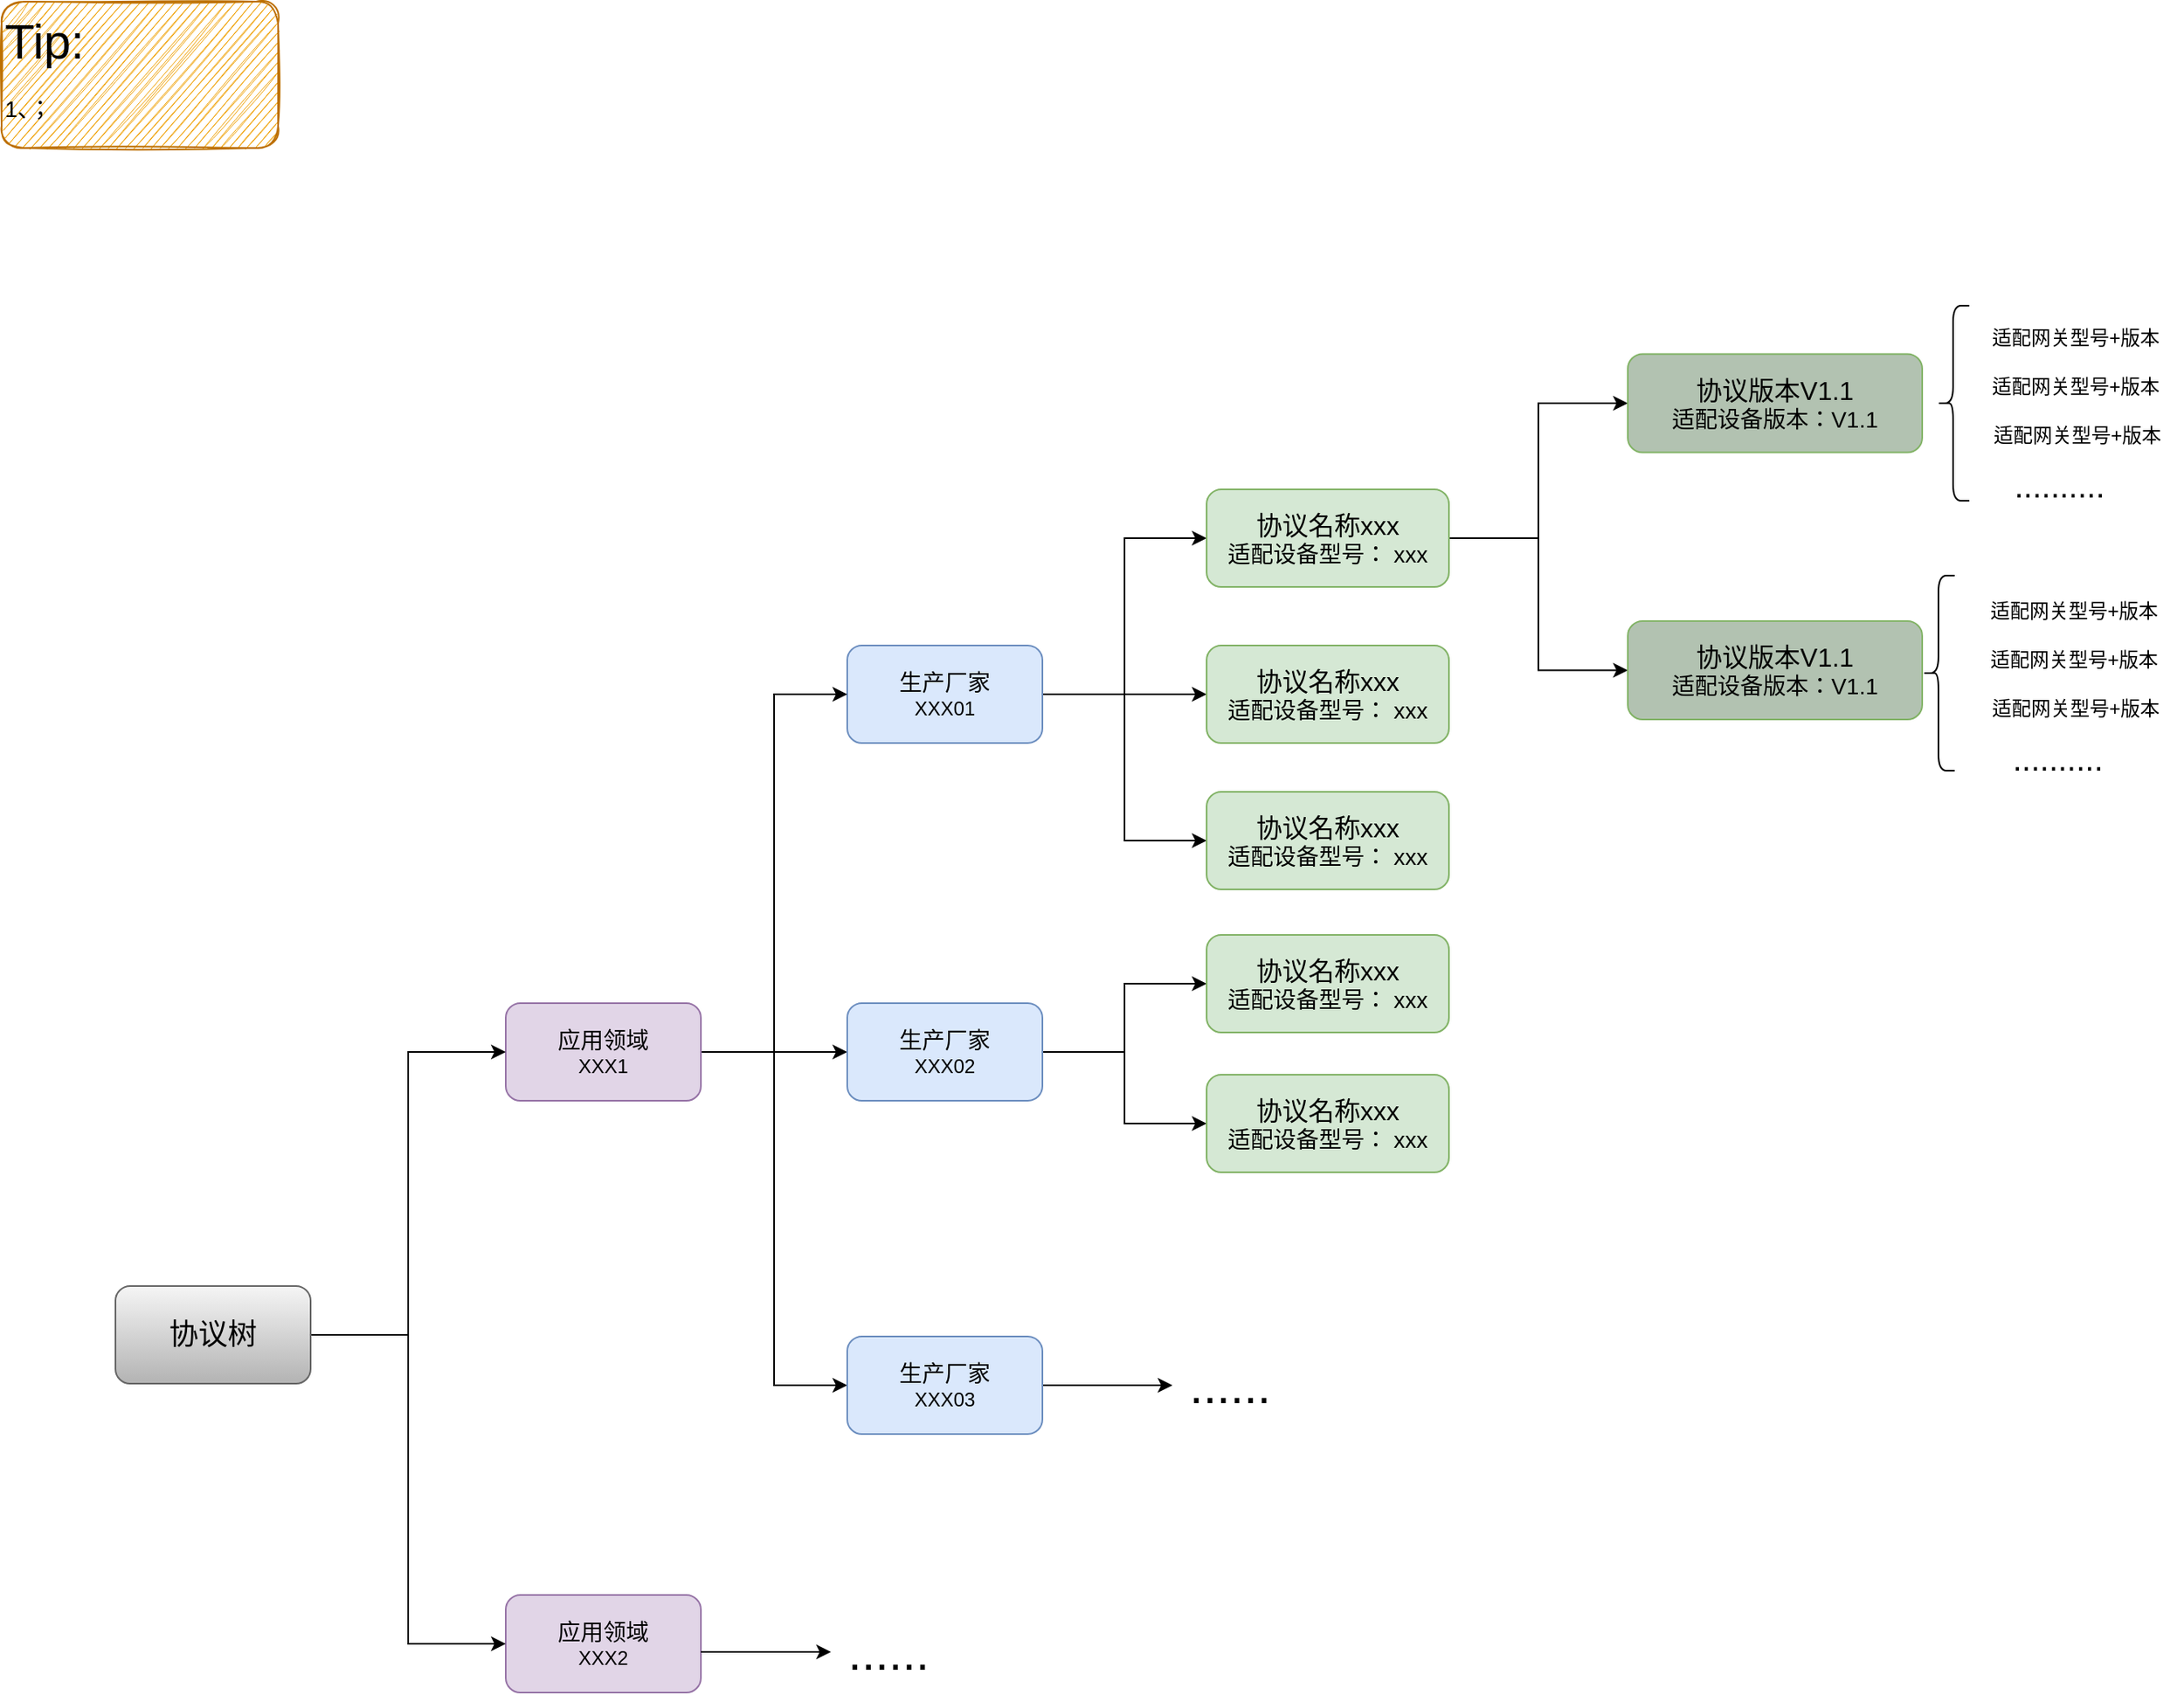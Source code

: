 <mxfile version="21.0.10" type="github">
  <diagram id="75FGShUzCQrUq0EQokse" name="第 1 页">
    <mxGraphModel dx="2514" dy="927" grid="1" gridSize="10" guides="1" tooltips="1" connect="1" arrows="1" fold="1" page="1" pageScale="1" pageWidth="827" pageHeight="1169" math="0" shadow="0">
      <root>
        <mxCell id="0" />
        <mxCell id="1" parent="0" />
        <mxCell id="CHu2IBjWPz0jFUEwYMhh-9" style="edgeStyle=orthogonalEdgeStyle;rounded=0;orthogonalLoop=1;jettySize=auto;html=1;exitX=1;exitY=0.5;exitDx=0;exitDy=0;entryX=0;entryY=0.5;entryDx=0;entryDy=0;" parent="1" source="CHu2IBjWPz0jFUEwYMhh-2" target="CHu2IBjWPz0jFUEwYMhh-5" edge="1">
          <mxGeometry relative="1" as="geometry" />
        </mxCell>
        <mxCell id="CHu2IBjWPz0jFUEwYMhh-10" style="edgeStyle=orthogonalEdgeStyle;rounded=0;orthogonalLoop=1;jettySize=auto;html=1;exitX=1;exitY=0.5;exitDx=0;exitDy=0;entryX=0;entryY=0.5;entryDx=0;entryDy=0;" parent="1" source="CHu2IBjWPz0jFUEwYMhh-2" edge="1" target="bPwozlSbLqAdv5jQfRyd-21">
          <mxGeometry relative="1" as="geometry">
            <mxPoint x="690" y="436" as="targetPoint" />
          </mxGeometry>
        </mxCell>
        <mxCell id="CHu2IBjWPz0jFUEwYMhh-73" style="edgeStyle=orthogonalEdgeStyle;rounded=0;orthogonalLoop=1;jettySize=auto;html=1;exitX=1;exitY=0.5;exitDx=0;exitDy=0;fontSize=12;fontColor=#3333FF;entryX=0;entryY=0.5;entryDx=0;entryDy=0;" parent="1" source="CHu2IBjWPz0jFUEwYMhh-2" target="bPwozlSbLqAdv5jQfRyd-24" edge="1">
          <mxGeometry relative="1" as="geometry">
            <mxPoint x="691" y="520" as="targetPoint" />
          </mxGeometry>
        </mxCell>
        <mxCell id="CHu2IBjWPz0jFUEwYMhh-2" value="&lt;font style=&quot;font-size: 14px;&quot;&gt;生产厂家&lt;/font&gt;&lt;br&gt;XXX01" style="rounded=1;whiteSpace=wrap;html=1;fillColor=#dae8fc;strokeColor=#6c8ebf;" parent="1" vertex="1">
          <mxGeometry x="470" y="406" width="120" height="60" as="geometry" />
        </mxCell>
        <mxCell id="CHu2IBjWPz0jFUEwYMhh-12" style="edgeStyle=orthogonalEdgeStyle;rounded=0;orthogonalLoop=1;jettySize=auto;html=1;exitX=1;exitY=0.5;exitDx=0;exitDy=0;entryX=0;entryY=0.5;entryDx=0;entryDy=0;" parent="1" source="CHu2IBjWPz0jFUEwYMhh-3" target="CHu2IBjWPz0jFUEwYMhh-2" edge="1">
          <mxGeometry relative="1" as="geometry" />
        </mxCell>
        <mxCell id="CHu2IBjWPz0jFUEwYMhh-13" style="edgeStyle=orthogonalEdgeStyle;rounded=0;orthogonalLoop=1;jettySize=auto;html=1;exitX=1;exitY=0.5;exitDx=0;exitDy=0;entryX=0;entryY=0.5;entryDx=0;entryDy=0;" parent="1" source="CHu2IBjWPz0jFUEwYMhh-3" target="CHu2IBjWPz0jFUEwYMhh-4" edge="1">
          <mxGeometry relative="1" as="geometry" />
        </mxCell>
        <mxCell id="CHu2IBjWPz0jFUEwYMhh-22" style="edgeStyle=orthogonalEdgeStyle;rounded=0;orthogonalLoop=1;jettySize=auto;html=1;exitX=1;exitY=0.5;exitDx=0;exitDy=0;entryX=0;entryY=0.5;entryDx=0;entryDy=0;" parent="1" source="CHu2IBjWPz0jFUEwYMhh-3" target="CHu2IBjWPz0jFUEwYMhh-21" edge="1">
          <mxGeometry relative="1" as="geometry" />
        </mxCell>
        <mxCell id="CHu2IBjWPz0jFUEwYMhh-3" value="&lt;font style=&quot;font-size: 14px;&quot;&gt;应用领域&lt;/font&gt;&lt;br&gt;XXX1" style="rounded=1;whiteSpace=wrap;html=1;fillColor=#e1d5e7;strokeColor=#9673a6;" parent="1" vertex="1">
          <mxGeometry x="260" y="626" width="120" height="60" as="geometry" />
        </mxCell>
        <mxCell id="CHu2IBjWPz0jFUEwYMhh-18" style="edgeStyle=orthogonalEdgeStyle;rounded=0;orthogonalLoop=1;jettySize=auto;html=1;exitX=1;exitY=0.5;exitDx=0;exitDy=0;entryX=0;entryY=0.5;entryDx=0;entryDy=0;" parent="1" source="CHu2IBjWPz0jFUEwYMhh-4" target="bPwozlSbLqAdv5jQfRyd-23" edge="1">
          <mxGeometry relative="1" as="geometry">
            <mxPoint x="691" y="584" as="targetPoint" />
          </mxGeometry>
        </mxCell>
        <mxCell id="CHu2IBjWPz0jFUEwYMhh-20" style="edgeStyle=orthogonalEdgeStyle;rounded=0;orthogonalLoop=1;jettySize=auto;html=1;exitX=1;exitY=0.5;exitDx=0;exitDy=0;entryX=0;entryY=0.5;entryDx=0;entryDy=0;" parent="1" source="CHu2IBjWPz0jFUEwYMhh-4" target="bPwozlSbLqAdv5jQfRyd-22" edge="1">
          <mxGeometry relative="1" as="geometry">
            <mxPoint x="691" y="728" as="targetPoint" />
          </mxGeometry>
        </mxCell>
        <mxCell id="CHu2IBjWPz0jFUEwYMhh-4" value="&lt;font style=&quot;border-color: var(--border-color); font-size: 14px;&quot;&gt;生产厂家&lt;/font&gt;&lt;br style=&quot;border-color: var(--border-color);&quot;&gt;XXX02" style="rounded=1;whiteSpace=wrap;html=1;fillColor=#dae8fc;strokeColor=#6c8ebf;" parent="1" vertex="1">
          <mxGeometry x="470" y="626" width="120" height="60" as="geometry" />
        </mxCell>
        <mxCell id="CHu2IBjWPz0jFUEwYMhh-50" style="edgeStyle=orthogonalEdgeStyle;rounded=0;orthogonalLoop=1;jettySize=auto;html=1;exitX=1;exitY=0.5;exitDx=0;exitDy=0;entryX=0;entryY=0.5;entryDx=0;entryDy=0;fontSize=30;" parent="1" source="CHu2IBjWPz0jFUEwYMhh-5" target="CHu2IBjWPz0jFUEwYMhh-49" edge="1">
          <mxGeometry relative="1" as="geometry">
            <mxPoint x="920" y="367.2" as="sourcePoint" />
          </mxGeometry>
        </mxCell>
        <mxCell id="bPwozlSbLqAdv5jQfRyd-11" style="edgeStyle=orthogonalEdgeStyle;rounded=0;orthogonalLoop=1;jettySize=auto;html=1;exitX=1;exitY=0.5;exitDx=0;exitDy=0;entryX=0;entryY=0.5;entryDx=0;entryDy=0;" edge="1" parent="1" source="CHu2IBjWPz0jFUEwYMhh-5" target="bPwozlSbLqAdv5jQfRyd-8">
          <mxGeometry relative="1" as="geometry" />
        </mxCell>
        <mxCell id="CHu2IBjWPz0jFUEwYMhh-5" value="&lt;font style=&quot;&quot;&gt;&lt;font style=&quot;font-size: 16px;&quot;&gt;协议名称xxx&lt;/font&gt;&lt;br&gt;&lt;span style=&quot;font-size: 14px;&quot;&gt;适配设备型号：&amp;nbsp;&lt;/span&gt;&lt;font style=&quot;font-size: 14px;&quot;&gt;xxx&lt;/font&gt;&lt;br&gt;&lt;/font&gt;" style="rounded=1;whiteSpace=wrap;html=1;fillColor=#d5e8d4;strokeColor=#82b366;" parent="1" vertex="1">
          <mxGeometry x="691" y="310" width="149" height="60" as="geometry" />
        </mxCell>
        <mxCell id="CHu2IBjWPz0jFUEwYMhh-24" value="" style="edgeStyle=orthogonalEdgeStyle;rounded=0;orthogonalLoop=1;jettySize=auto;html=1;" parent="1" source="CHu2IBjWPz0jFUEwYMhh-21" edge="1">
          <mxGeometry relative="1" as="geometry">
            <mxPoint x="670" y="861" as="targetPoint" />
          </mxGeometry>
        </mxCell>
        <mxCell id="CHu2IBjWPz0jFUEwYMhh-21" value="&lt;font style=&quot;border-color: var(--border-color); font-size: 14px;&quot;&gt;生产厂家&lt;/font&gt;&lt;br style=&quot;border-color: var(--border-color);&quot;&gt;XXX03" style="rounded=1;whiteSpace=wrap;html=1;fillColor=#dae8fc;strokeColor=#6c8ebf;" parent="1" vertex="1">
          <mxGeometry x="470" y="831" width="120" height="60" as="geometry" />
        </mxCell>
        <mxCell id="CHu2IBjWPz0jFUEwYMhh-26" value="......" style="text;html=1;align=center;verticalAlign=middle;resizable=0;points=[];autosize=1;strokeColor=none;fillColor=none;fontSize=30;" parent="1" vertex="1">
          <mxGeometry x="670" y="836" width="70" height="50" as="geometry" />
        </mxCell>
        <mxCell id="CHu2IBjWPz0jFUEwYMhh-49" value="&lt;font style=&quot;font-size: 16px;&quot;&gt;协议版本V1.1&lt;br&gt;&lt;/font&gt;&lt;font style=&quot;font-size: 14px;&quot;&gt;适配设备版本：V1.1&lt;/font&gt;" style="rounded=1;whiteSpace=wrap;html=1;fillColor=#B2C2B1;strokeColor=#82b366;" parent="1" vertex="1">
          <mxGeometry x="950" y="226.72" width="181" height="60.55" as="geometry" />
        </mxCell>
        <mxCell id="CHu2IBjWPz0jFUEwYMhh-56" value="Tip:&lt;br&gt;&lt;font style=&quot;font-size: 14px;&quot;&gt;1、；&lt;/font&gt;" style="text;html=1;strokeColor=#BD7000;fillColor=#f0a30a;align=left;verticalAlign=top;whiteSpace=wrap;rounded=1;fontSize=30;fontColor=#000000;sketch=1;shadow=0;glass=0;strokeWidth=1;" parent="1" vertex="1">
          <mxGeometry x="-50" y="10" width="170" height="90" as="geometry" />
        </mxCell>
        <mxCell id="CHu2IBjWPz0jFUEwYMhh-57" value="&lt;font style=&quot;font-size: 14px;&quot;&gt;应用领域&lt;/font&gt;&lt;br&gt;XXX2" style="rounded=1;whiteSpace=wrap;html=1;fillColor=#e1d5e7;strokeColor=#9673a6;" parent="1" vertex="1">
          <mxGeometry x="260" y="990" width="120" height="60" as="geometry" />
        </mxCell>
        <mxCell id="CHu2IBjWPz0jFUEwYMhh-59" style="edgeStyle=orthogonalEdgeStyle;rounded=0;orthogonalLoop=1;jettySize=auto;html=1;exitX=1;exitY=0.5;exitDx=0;exitDy=0;entryX=0;entryY=0.5;entryDx=0;entryDy=0;fontSize=14;" parent="1" source="CHu2IBjWPz0jFUEwYMhh-87" target="CHu2IBjWPz0jFUEwYMhh-3" edge="1">
          <mxGeometry relative="1" as="geometry">
            <mxPoint x="140" y="798" as="sourcePoint" />
          </mxGeometry>
        </mxCell>
        <mxCell id="CHu2IBjWPz0jFUEwYMhh-60" style="edgeStyle=orthogonalEdgeStyle;rounded=0;orthogonalLoop=1;jettySize=auto;html=1;exitX=1;exitY=0.5;exitDx=0;exitDy=0;entryX=0;entryY=0.5;entryDx=0;entryDy=0;fontSize=14;" parent="1" source="CHu2IBjWPz0jFUEwYMhh-87" target="CHu2IBjWPz0jFUEwYMhh-57" edge="1">
          <mxGeometry relative="1" as="geometry">
            <mxPoint x="140" y="798" as="sourcePoint" />
          </mxGeometry>
        </mxCell>
        <mxCell id="CHu2IBjWPz0jFUEwYMhh-69" value="" style="edgeStyle=orthogonalEdgeStyle;rounded=0;orthogonalLoop=1;jettySize=auto;html=1;" parent="1" edge="1">
          <mxGeometry relative="1" as="geometry">
            <mxPoint x="380" y="1025" as="sourcePoint" />
            <mxPoint x="460" y="1025" as="targetPoint" />
          </mxGeometry>
        </mxCell>
        <mxCell id="CHu2IBjWPz0jFUEwYMhh-70" value="......" style="text;html=1;align=center;verticalAlign=middle;resizable=0;points=[];autosize=1;strokeColor=none;fillColor=none;fontSize=30;" parent="1" vertex="1">
          <mxGeometry x="460" y="1000" width="70" height="50" as="geometry" />
        </mxCell>
        <mxCell id="CHu2IBjWPz0jFUEwYMhh-87" value="协议树" style="rounded=1;whiteSpace=wrap;html=1;shadow=0;glass=0;sketch=0;strokeWidth=1;fontSize=18;fillColor=#f5f5f5;gradientColor=#b3b3b3;strokeColor=#666666;" parent="1" vertex="1">
          <mxGeometry x="20" y="800" width="120" height="60" as="geometry" />
        </mxCell>
        <mxCell id="bPwozlSbLqAdv5jQfRyd-7" value="" style="shape=curlyBracket;whiteSpace=wrap;html=1;rounded=1;labelPosition=left;verticalLabelPosition=middle;align=right;verticalAlign=middle;" vertex="1" parent="1">
          <mxGeometry x="1140" y="197" width="20" height="120" as="geometry" />
        </mxCell>
        <mxCell id="bPwozlSbLqAdv5jQfRyd-8" value="&lt;font style=&quot;font-size: 16px;&quot;&gt;协议版本V1.1&lt;br&gt;&lt;/font&gt;&lt;font style=&quot;font-size: 14px;&quot;&gt;适配设备版本：V1.1&lt;/font&gt;" style="rounded=1;whiteSpace=wrap;html=1;fillColor=#B2C2B1;strokeColor=#82b366;" vertex="1" parent="1">
          <mxGeometry x="950" y="391" width="181" height="60.55" as="geometry" />
        </mxCell>
        <mxCell id="bPwozlSbLqAdv5jQfRyd-12" value="适配网关型号+版本" style="text;html=1;align=center;verticalAlign=middle;resizable=0;points=[];autosize=1;strokeColor=none;fillColor=none;" vertex="1" parent="1">
          <mxGeometry x="1160" y="202.28" width="130" height="30" as="geometry" />
        </mxCell>
        <mxCell id="bPwozlSbLqAdv5jQfRyd-15" value=".........." style="text;html=1;align=center;verticalAlign=middle;resizable=0;points=[];autosize=1;strokeColor=none;fillColor=none;strokeWidth=2;fontSize=20;" vertex="1" parent="1">
          <mxGeometry x="1175" y="287.27" width="80" height="40" as="geometry" />
        </mxCell>
        <mxCell id="bPwozlSbLqAdv5jQfRyd-16" value="" style="shape=curlyBracket;whiteSpace=wrap;html=1;rounded=1;labelPosition=left;verticalLabelPosition=middle;align=right;verticalAlign=middle;" vertex="1" parent="1">
          <mxGeometry x="1131" y="363" width="20" height="120" as="geometry" />
        </mxCell>
        <mxCell id="bPwozlSbLqAdv5jQfRyd-21" value="&lt;font style=&quot;&quot;&gt;&lt;font style=&quot;font-size: 16px;&quot;&gt;协议名称xxx&lt;/font&gt;&lt;br&gt;&lt;span style=&quot;font-size: 14px;&quot;&gt;适配设备型号：&amp;nbsp;&lt;/span&gt;&lt;font style=&quot;font-size: 14px;&quot;&gt;xxx&lt;/font&gt;&lt;br&gt;&lt;/font&gt;" style="rounded=1;whiteSpace=wrap;html=1;fillColor=#d5e8d4;strokeColor=#82b366;" vertex="1" parent="1">
          <mxGeometry x="691" y="406" width="149" height="60" as="geometry" />
        </mxCell>
        <mxCell id="bPwozlSbLqAdv5jQfRyd-22" value="&lt;font style=&quot;&quot;&gt;&lt;font style=&quot;font-size: 16px;&quot;&gt;协议名称xxx&lt;/font&gt;&lt;br&gt;&lt;span style=&quot;font-size: 14px;&quot;&gt;适配设备型号：&amp;nbsp;&lt;/span&gt;&lt;font style=&quot;font-size: 14px;&quot;&gt;xxx&lt;/font&gt;&lt;br&gt;&lt;/font&gt;" style="rounded=1;whiteSpace=wrap;html=1;fillColor=#d5e8d4;strokeColor=#82b366;" vertex="1" parent="1">
          <mxGeometry x="691" y="670" width="149" height="60" as="geometry" />
        </mxCell>
        <mxCell id="bPwozlSbLqAdv5jQfRyd-23" value="&lt;font style=&quot;&quot;&gt;&lt;font style=&quot;font-size: 16px;&quot;&gt;协议名称xxx&lt;/font&gt;&lt;br&gt;&lt;span style=&quot;font-size: 14px;&quot;&gt;适配设备型号：&amp;nbsp;&lt;/span&gt;&lt;font style=&quot;font-size: 14px;&quot;&gt;xxx&lt;/font&gt;&lt;br&gt;&lt;/font&gt;" style="rounded=1;whiteSpace=wrap;html=1;fillColor=#d5e8d4;strokeColor=#82b366;" vertex="1" parent="1">
          <mxGeometry x="691" y="584" width="149" height="60" as="geometry" />
        </mxCell>
        <mxCell id="bPwozlSbLqAdv5jQfRyd-24" value="&lt;font style=&quot;&quot;&gt;&lt;font style=&quot;font-size: 16px;&quot;&gt;协议名称xxx&lt;/font&gt;&lt;br&gt;&lt;span style=&quot;font-size: 14px;&quot;&gt;适配设备型号：&amp;nbsp;&lt;/span&gt;&lt;font style=&quot;font-size: 14px;&quot;&gt;xxx&lt;/font&gt;&lt;br&gt;&lt;/font&gt;" style="rounded=1;whiteSpace=wrap;html=1;fillColor=#d5e8d4;strokeColor=#82b366;" vertex="1" parent="1">
          <mxGeometry x="691" y="496" width="149" height="60" as="geometry" />
        </mxCell>
        <mxCell id="bPwozlSbLqAdv5jQfRyd-25" value="适配网关型号+版本" style="text;html=1;align=center;verticalAlign=middle;resizable=0;points=[];autosize=1;strokeColor=none;fillColor=none;" vertex="1" parent="1">
          <mxGeometry x="1160" y="232.28" width="130" height="30" as="geometry" />
        </mxCell>
        <mxCell id="bPwozlSbLqAdv5jQfRyd-26" value="适配网关型号+版本" style="text;html=1;align=center;verticalAlign=middle;resizable=0;points=[];autosize=1;strokeColor=none;fillColor=none;" vertex="1" parent="1">
          <mxGeometry x="1161" y="262.28" width="130" height="30" as="geometry" />
        </mxCell>
        <mxCell id="bPwozlSbLqAdv5jQfRyd-31" value="适配网关型号+版本" style="text;html=1;align=center;verticalAlign=middle;resizable=0;points=[];autosize=1;strokeColor=none;fillColor=none;" vertex="1" parent="1">
          <mxGeometry x="1159" y="370" width="130" height="30" as="geometry" />
        </mxCell>
        <mxCell id="bPwozlSbLqAdv5jQfRyd-32" value=".........." style="text;html=1;align=center;verticalAlign=middle;resizable=0;points=[];autosize=1;strokeColor=none;fillColor=none;strokeWidth=2;fontSize=20;" vertex="1" parent="1">
          <mxGeometry x="1174" y="454.99" width="80" height="40" as="geometry" />
        </mxCell>
        <mxCell id="bPwozlSbLqAdv5jQfRyd-33" value="适配网关型号+版本" style="text;html=1;align=center;verticalAlign=middle;resizable=0;points=[];autosize=1;strokeColor=none;fillColor=none;" vertex="1" parent="1">
          <mxGeometry x="1159" y="400" width="130" height="30" as="geometry" />
        </mxCell>
        <mxCell id="bPwozlSbLqAdv5jQfRyd-34" value="适配网关型号+版本" style="text;html=1;align=center;verticalAlign=middle;resizable=0;points=[];autosize=1;strokeColor=none;fillColor=none;" vertex="1" parent="1">
          <mxGeometry x="1160" y="430" width="130" height="30" as="geometry" />
        </mxCell>
      </root>
    </mxGraphModel>
  </diagram>
</mxfile>
